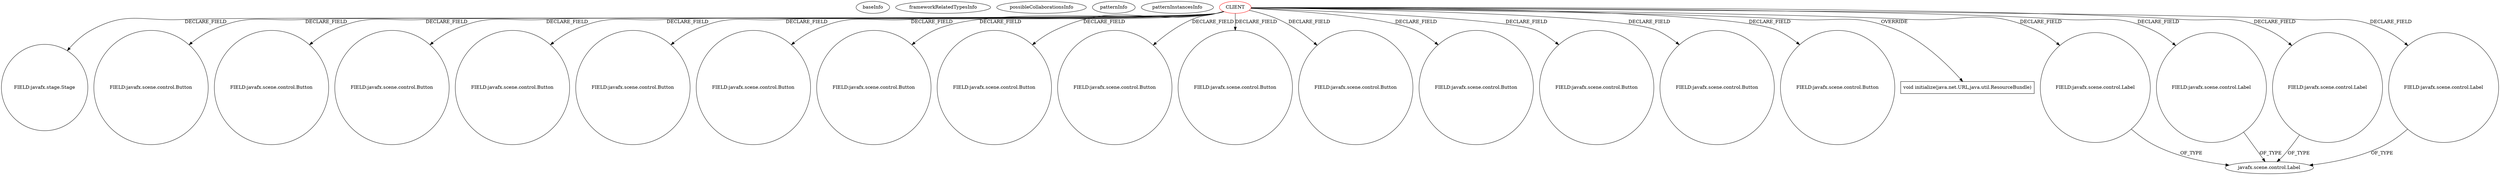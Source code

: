 digraph {
baseInfo[graphId=498,category="pattern",isAnonymous=false,possibleRelation=false]
frameworkRelatedTypesInfo[]
possibleCollaborationsInfo[]
patternInfo[frequency=2.0,patternRootClient=0]
patternInstancesInfo[0="walker-clint-AIProj3~/walker-clint-AIProj3/AIProj3-master/src/application/GameBoardController.java~GameBoardController~4712",1="RomeoGolf-BC~/RomeoGolf-BC/BC-master/src/romeogolf/bc/MainController.java~MainController~1142"]
76[label="FIELD:javafx.stage.Stage",vertexType="FIELD_DECLARATION",isFrameworkType=false,shape=circle]
0[label="CLIENT",vertexType="ROOT_CLIENT_CLASS_DECLARATION",isFrameworkType=false,color=red]
16[label="FIELD:javafx.scene.control.Button",vertexType="FIELD_DECLARATION",isFrameworkType=false,shape=circle]
8[label="FIELD:javafx.scene.control.Button",vertexType="FIELD_DECLARATION",isFrameworkType=false,shape=circle]
24[label="FIELD:javafx.scene.control.Button",vertexType="FIELD_DECLARATION",isFrameworkType=false,shape=circle]
10[label="FIELD:javafx.scene.control.Button",vertexType="FIELD_DECLARATION",isFrameworkType=false,shape=circle]
20[label="FIELD:javafx.scene.control.Button",vertexType="FIELD_DECLARATION",isFrameworkType=false,shape=circle]
30[label="FIELD:javafx.scene.control.Button",vertexType="FIELD_DECLARATION",isFrameworkType=false,shape=circle]
12[label="FIELD:javafx.scene.control.Button",vertexType="FIELD_DECLARATION",isFrameworkType=false,shape=circle]
26[label="FIELD:javafx.scene.control.Button",vertexType="FIELD_DECLARATION",isFrameworkType=false,shape=circle]
22[label="FIELD:javafx.scene.control.Button",vertexType="FIELD_DECLARATION",isFrameworkType=false,shape=circle]
28[label="FIELD:javafx.scene.control.Button",vertexType="FIELD_DECLARATION",isFrameworkType=false,shape=circle]
6[label="FIELD:javafx.scene.control.Button",vertexType="FIELD_DECLARATION",isFrameworkType=false,shape=circle]
34[label="FIELD:javafx.scene.control.Button",vertexType="FIELD_DECLARATION",isFrameworkType=false,shape=circle]
18[label="FIELD:javafx.scene.control.Button",vertexType="FIELD_DECLARATION",isFrameworkType=false,shape=circle]
32[label="FIELD:javafx.scene.control.Button",vertexType="FIELD_DECLARATION",isFrameworkType=false,shape=circle]
14[label="FIELD:javafx.scene.control.Button",vertexType="FIELD_DECLARATION",isFrameworkType=false,shape=circle]
90[label="void initialize(java.net.URL,java.util.ResourceBundle)",vertexType="OVERRIDING_METHOD_DECLARATION",isFrameworkType=false,shape=box]
42[label="FIELD:javafx.scene.control.Label",vertexType="FIELD_DECLARATION",isFrameworkType=false,shape=circle]
37[label="javafx.scene.control.Label",vertexType="FRAMEWORK_CLASS_TYPE",isFrameworkType=false]
38[label="FIELD:javafx.scene.control.Label",vertexType="FIELD_DECLARATION",isFrameworkType=false,shape=circle]
44[label="FIELD:javafx.scene.control.Label",vertexType="FIELD_DECLARATION",isFrameworkType=false,shape=circle]
40[label="FIELD:javafx.scene.control.Label",vertexType="FIELD_DECLARATION",isFrameworkType=false,shape=circle]
0->28[label="DECLARE_FIELD"]
38->37[label="OF_TYPE"]
0->8[label="DECLARE_FIELD"]
0->10[label="DECLARE_FIELD"]
0->76[label="DECLARE_FIELD"]
0->42[label="DECLARE_FIELD"]
0->12[label="DECLARE_FIELD"]
42->37[label="OF_TYPE"]
0->40[label="DECLARE_FIELD"]
0->34[label="DECLARE_FIELD"]
0->14[label="DECLARE_FIELD"]
0->30[label="DECLARE_FIELD"]
0->22[label="DECLARE_FIELD"]
0->44[label="DECLARE_FIELD"]
44->37[label="OF_TYPE"]
0->18[label="DECLARE_FIELD"]
0->26[label="DECLARE_FIELD"]
0->16[label="DECLARE_FIELD"]
40->37[label="OF_TYPE"]
0->90[label="OVERRIDE"]
0->24[label="DECLARE_FIELD"]
0->6[label="DECLARE_FIELD"]
0->38[label="DECLARE_FIELD"]
0->20[label="DECLARE_FIELD"]
0->32[label="DECLARE_FIELD"]
}
